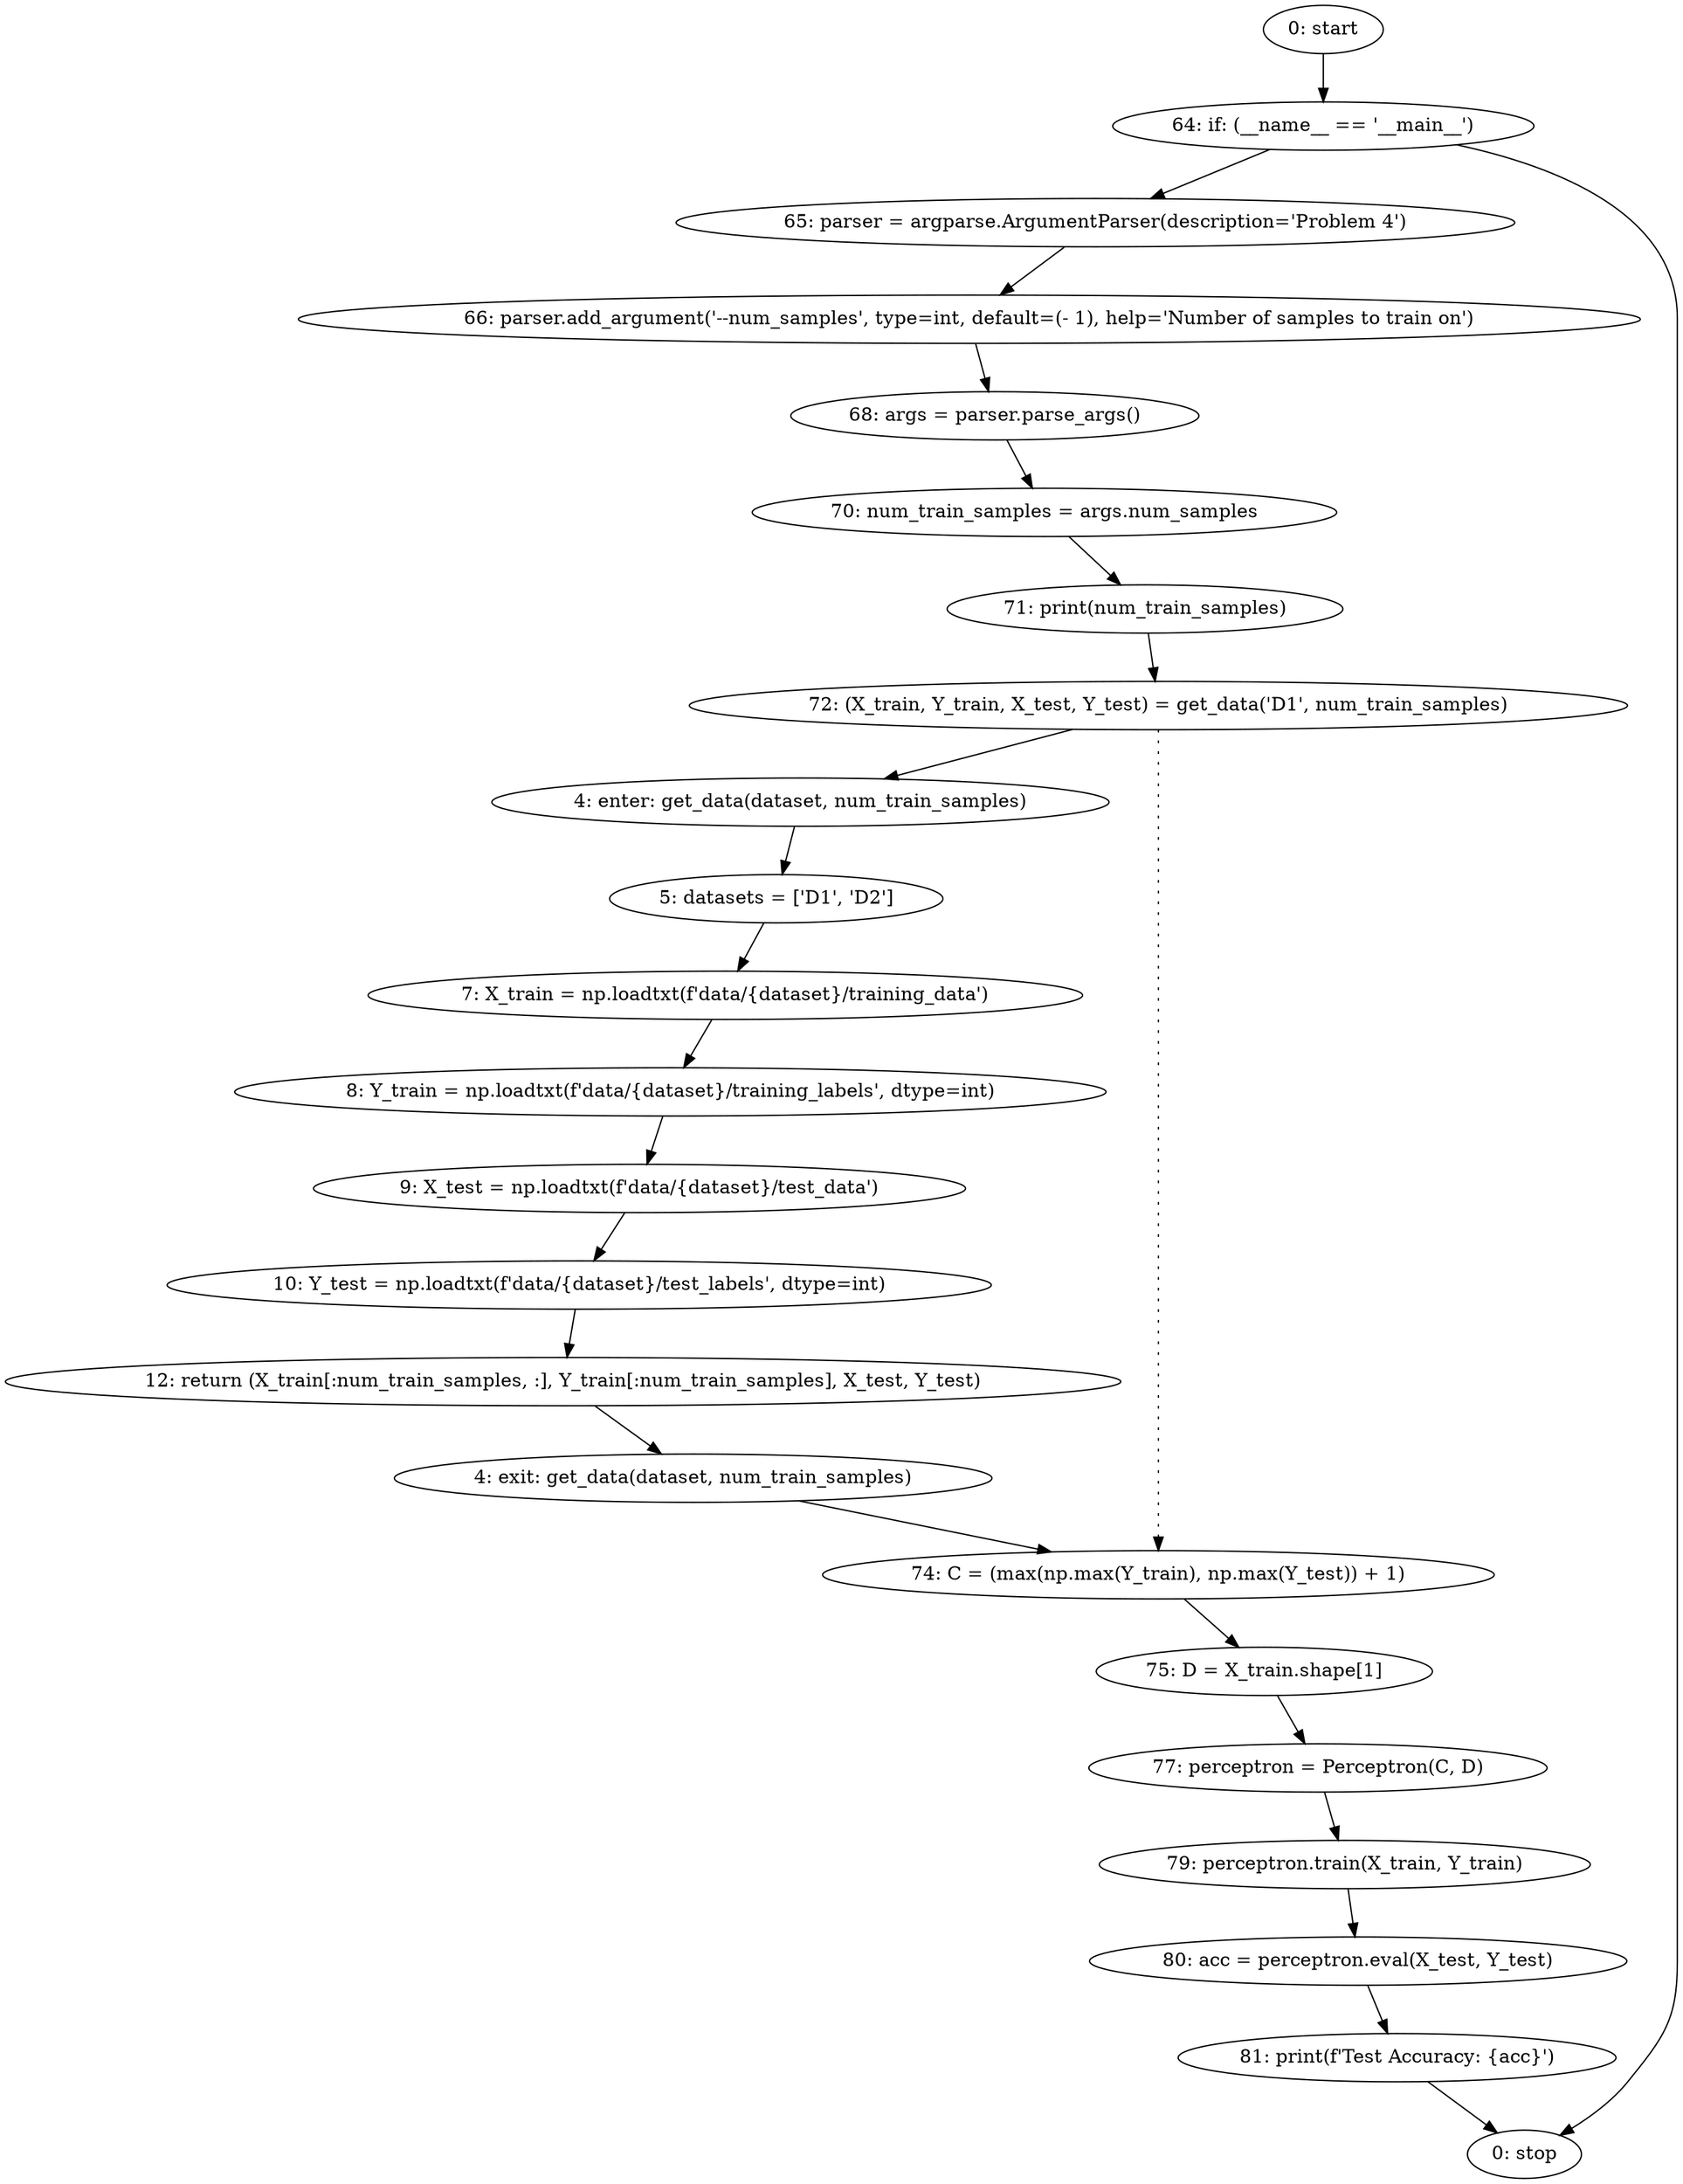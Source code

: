 strict digraph "" {
	node [label="\N"];
	0	 [label="0: start"];
	9	 [label="64: if: (__name__ == '__main__')"];
	0 -> 9;
	10	 [label="65: parser = argparse.ArgumentParser(description='Problem 4')"];
	9 -> 10;
	22	 [label="0: stop"];
	9 -> 22;
	1	 [label="4: enter: get_data(dataset, num_train_samples)"];
	3	 [label="5: datasets = ['D1', 'D2']"];
	1 -> 3;
	4	 [label="7: X_train = np.loadtxt(f'data/{dataset}/training_data')"];
	3 -> 4;
	15	 [label="72: (X_train, Y_train, X_test, Y_test) = get_data('D1', num_train_samples)"];
	15 -> 1;
	16	 [label="74: C = (max(np.max(Y_train), np.max(Y_test)) + 1)"];
	15 -> 16	 [style=dotted,
		weight=100];
	17	 [label="75: D = X_train.shape[1]"];
	16 -> 17;
	2	 [label="4: exit: get_data(dataset, num_train_samples)"];
	2 -> 16;
	8	 [label="12: return (X_train[:num_train_samples, :], Y_train[:num_train_samples], X_test, Y_test)"];
	8 -> 2;
	5	 [label="8: Y_train = np.loadtxt(f'data/{dataset}/training_labels', dtype=int)"];
	4 -> 5;
	6	 [label="9: X_test = np.loadtxt(f'data/{dataset}/test_data')"];
	5 -> 6;
	7	 [label="10: Y_test = np.loadtxt(f'data/{dataset}/test_labels', dtype=int)"];
	6 -> 7;
	7 -> 8;
	11	 [label="66: parser.add_argument('--num_samples', type=int, default=(- 1), help='Number of samples to train on')"];
	10 -> 11;
	12	 [label="68: args = parser.parse_args()"];
	11 -> 12;
	13	 [label="70: num_train_samples = args.num_samples"];
	12 -> 13;
	14	 [label="71: print(num_train_samples)"];
	13 -> 14;
	14 -> 15;
	18	 [label="77: perceptron = Perceptron(C, D)"];
	17 -> 18;
	19	 [label="79: perceptron.train(X_train, Y_train)"];
	18 -> 19;
	20	 [label="80: acc = perceptron.eval(X_test, Y_test)"];
	19 -> 20;
	21	 [label="81: print(f'Test Accuracy: {acc}')"];
	20 -> 21;
	21 -> 22;
}

